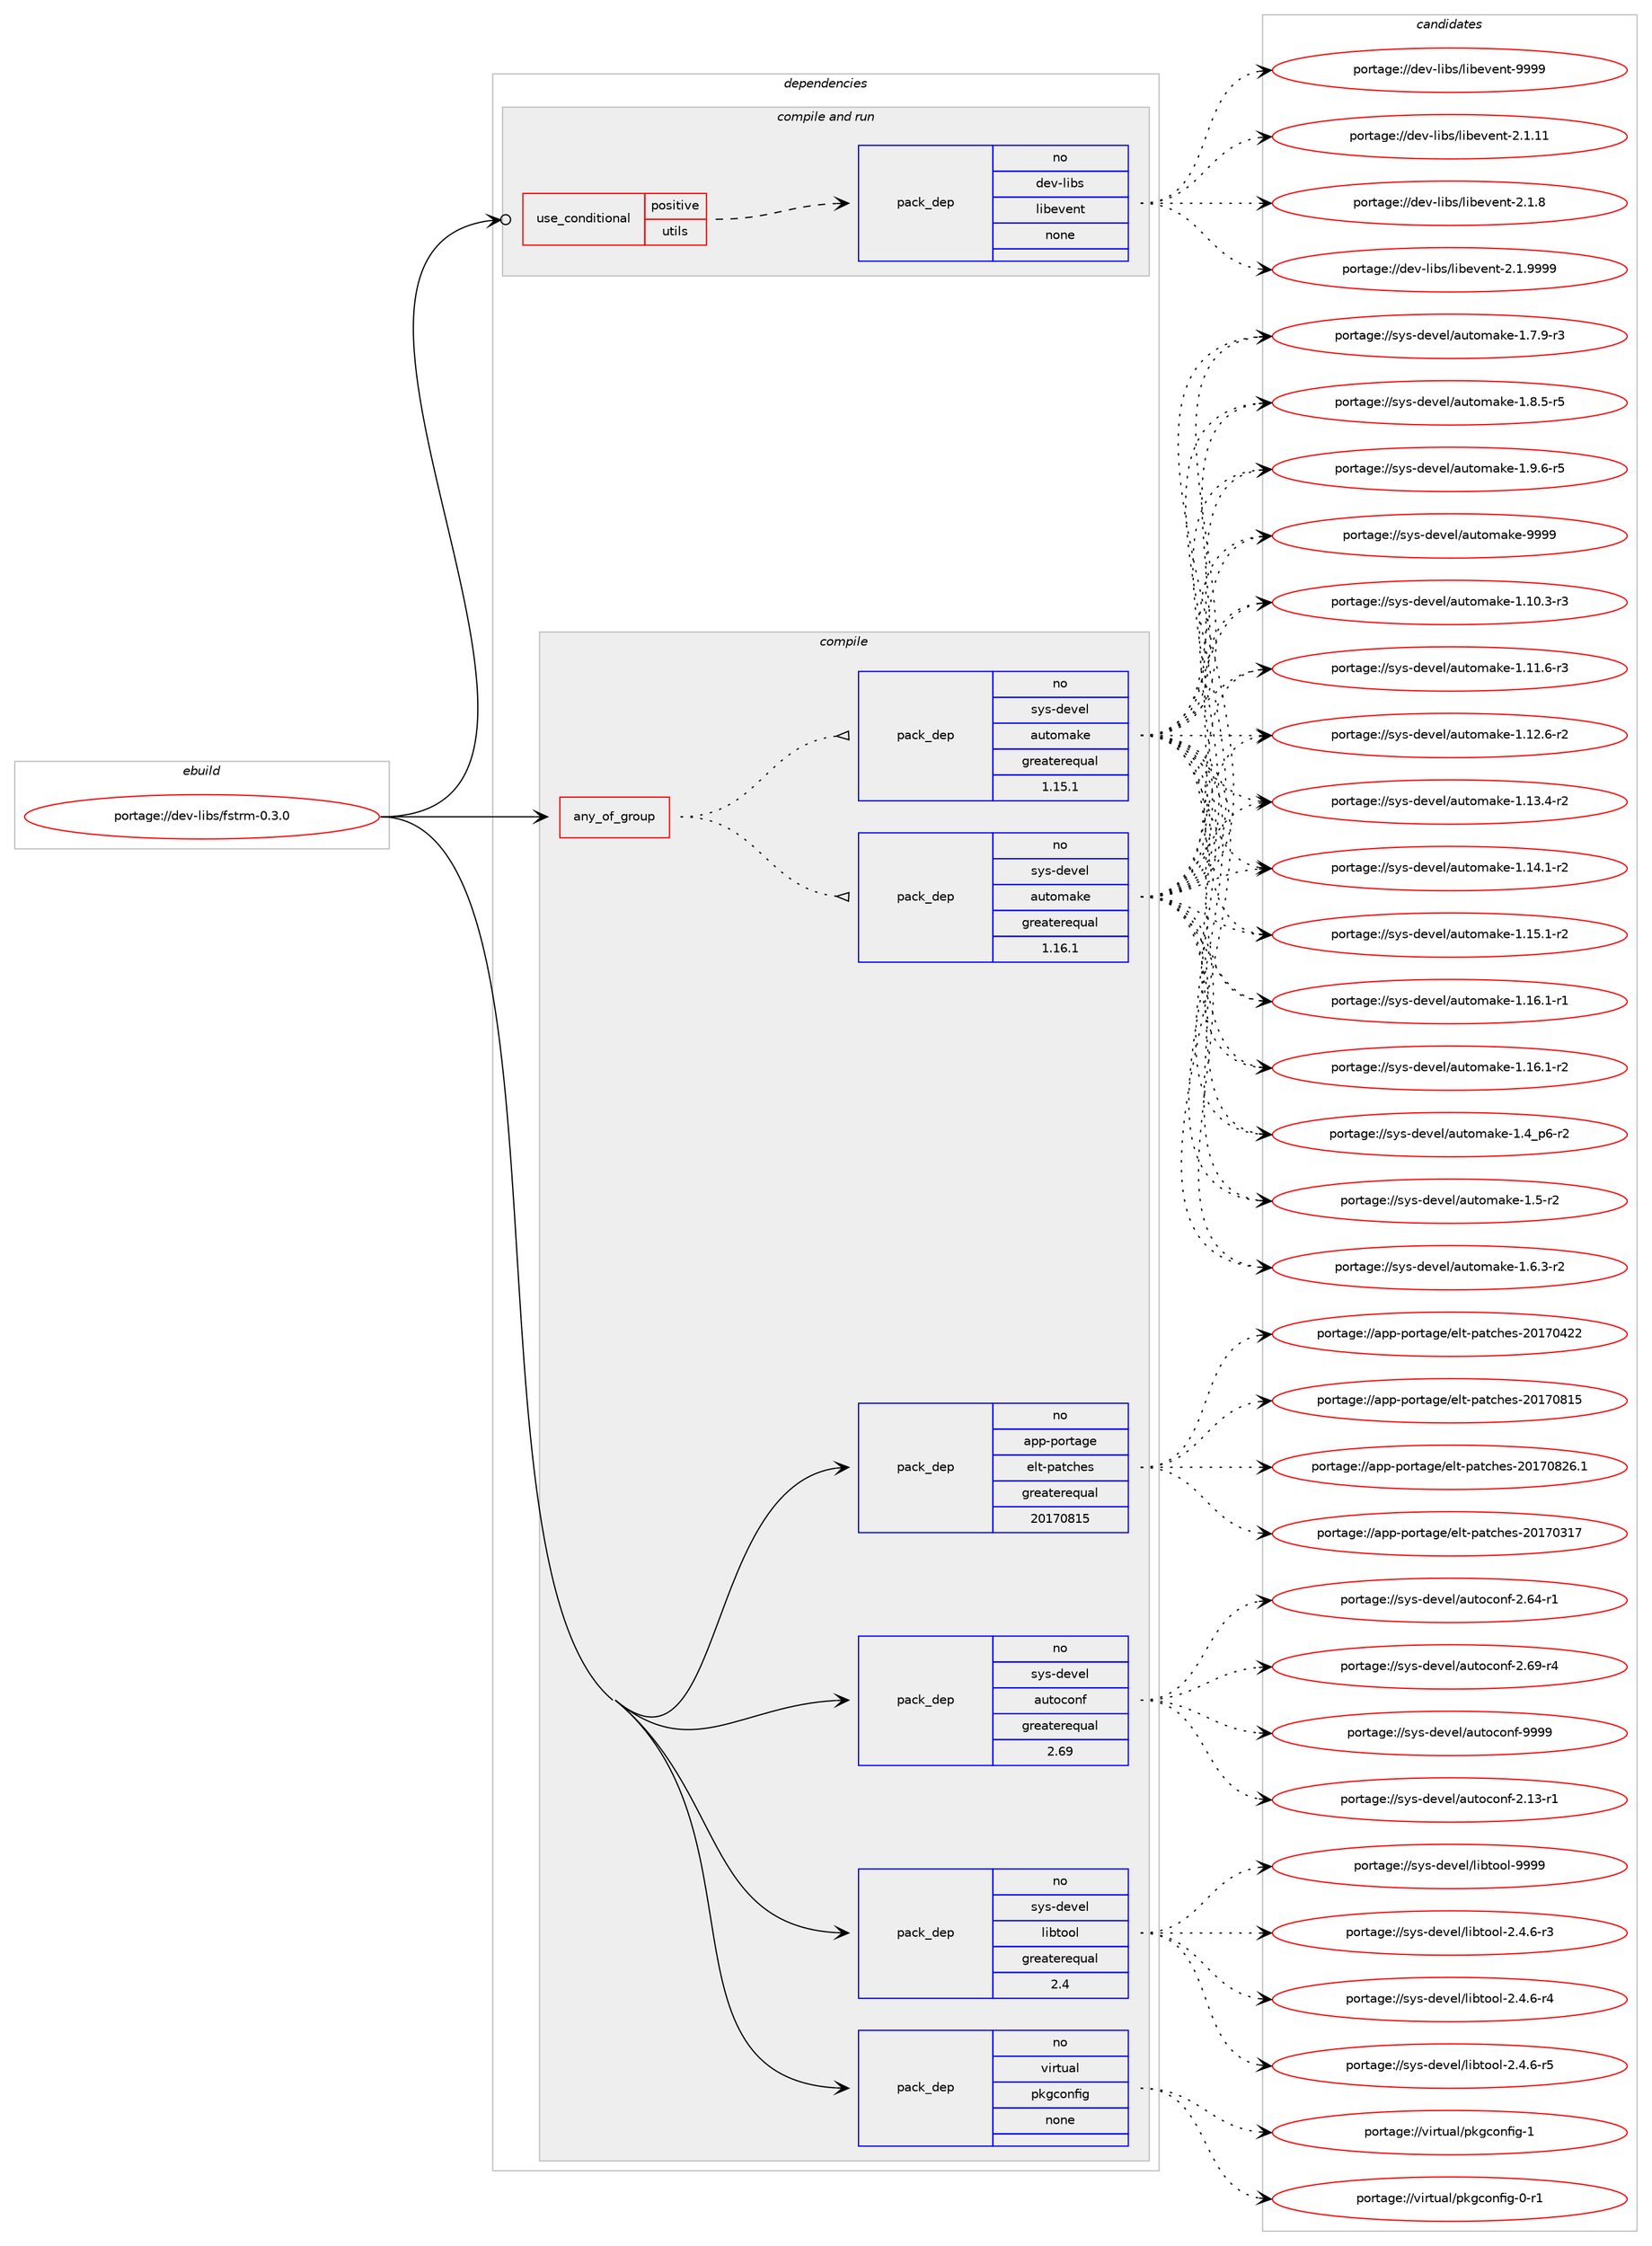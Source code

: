 digraph prolog {

# *************
# Graph options
# *************

newrank=true;
concentrate=true;
compound=true;
graph [rankdir=LR,fontname=Helvetica,fontsize=10,ranksep=1.5];#, ranksep=2.5, nodesep=0.2];
edge  [arrowhead=vee];
node  [fontname=Helvetica,fontsize=10];

# **********
# The ebuild
# **********

subgraph cluster_leftcol {
color=gray;
rank=same;
label=<<i>ebuild</i>>;
id [label="portage://dev-libs/fstrm-0.3.0", color=red, width=4, href="../dev-libs/fstrm-0.3.0.svg"];
}

# ****************
# The dependencies
# ****************

subgraph cluster_midcol {
color=gray;
label=<<i>dependencies</i>>;
subgraph cluster_compile {
fillcolor="#eeeeee";
style=filled;
label=<<i>compile</i>>;
subgraph any2855 {
dependency98779 [label=<<TABLE BORDER="0" CELLBORDER="1" CELLSPACING="0" CELLPADDING="4"><TR><TD CELLPADDING="10">any_of_group</TD></TR></TABLE>>, shape=none, color=red];subgraph pack75173 {
dependency98780 [label=<<TABLE BORDER="0" CELLBORDER="1" CELLSPACING="0" CELLPADDING="4" WIDTH="220"><TR><TD ROWSPAN="6" CELLPADDING="30">pack_dep</TD></TR><TR><TD WIDTH="110">no</TD></TR><TR><TD>sys-devel</TD></TR><TR><TD>automake</TD></TR><TR><TD>greaterequal</TD></TR><TR><TD>1.16.1</TD></TR></TABLE>>, shape=none, color=blue];
}
dependency98779:e -> dependency98780:w [weight=20,style="dotted",arrowhead="oinv"];
subgraph pack75174 {
dependency98781 [label=<<TABLE BORDER="0" CELLBORDER="1" CELLSPACING="0" CELLPADDING="4" WIDTH="220"><TR><TD ROWSPAN="6" CELLPADDING="30">pack_dep</TD></TR><TR><TD WIDTH="110">no</TD></TR><TR><TD>sys-devel</TD></TR><TR><TD>automake</TD></TR><TR><TD>greaterequal</TD></TR><TR><TD>1.15.1</TD></TR></TABLE>>, shape=none, color=blue];
}
dependency98779:e -> dependency98781:w [weight=20,style="dotted",arrowhead="oinv"];
}
id:e -> dependency98779:w [weight=20,style="solid",arrowhead="vee"];
subgraph pack75175 {
dependency98782 [label=<<TABLE BORDER="0" CELLBORDER="1" CELLSPACING="0" CELLPADDING="4" WIDTH="220"><TR><TD ROWSPAN="6" CELLPADDING="30">pack_dep</TD></TR><TR><TD WIDTH="110">no</TD></TR><TR><TD>app-portage</TD></TR><TR><TD>elt-patches</TD></TR><TR><TD>greaterequal</TD></TR><TR><TD>20170815</TD></TR></TABLE>>, shape=none, color=blue];
}
id:e -> dependency98782:w [weight=20,style="solid",arrowhead="vee"];
subgraph pack75176 {
dependency98783 [label=<<TABLE BORDER="0" CELLBORDER="1" CELLSPACING="0" CELLPADDING="4" WIDTH="220"><TR><TD ROWSPAN="6" CELLPADDING="30">pack_dep</TD></TR><TR><TD WIDTH="110">no</TD></TR><TR><TD>sys-devel</TD></TR><TR><TD>autoconf</TD></TR><TR><TD>greaterequal</TD></TR><TR><TD>2.69</TD></TR></TABLE>>, shape=none, color=blue];
}
id:e -> dependency98783:w [weight=20,style="solid",arrowhead="vee"];
subgraph pack75177 {
dependency98784 [label=<<TABLE BORDER="0" CELLBORDER="1" CELLSPACING="0" CELLPADDING="4" WIDTH="220"><TR><TD ROWSPAN="6" CELLPADDING="30">pack_dep</TD></TR><TR><TD WIDTH="110">no</TD></TR><TR><TD>sys-devel</TD></TR><TR><TD>libtool</TD></TR><TR><TD>greaterequal</TD></TR><TR><TD>2.4</TD></TR></TABLE>>, shape=none, color=blue];
}
id:e -> dependency98784:w [weight=20,style="solid",arrowhead="vee"];
subgraph pack75178 {
dependency98785 [label=<<TABLE BORDER="0" CELLBORDER="1" CELLSPACING="0" CELLPADDING="4" WIDTH="220"><TR><TD ROWSPAN="6" CELLPADDING="30">pack_dep</TD></TR><TR><TD WIDTH="110">no</TD></TR><TR><TD>virtual</TD></TR><TR><TD>pkgconfig</TD></TR><TR><TD>none</TD></TR><TR><TD></TD></TR></TABLE>>, shape=none, color=blue];
}
id:e -> dependency98785:w [weight=20,style="solid",arrowhead="vee"];
}
subgraph cluster_compileandrun {
fillcolor="#eeeeee";
style=filled;
label=<<i>compile and run</i>>;
subgraph cond20694 {
dependency98786 [label=<<TABLE BORDER="0" CELLBORDER="1" CELLSPACING="0" CELLPADDING="4"><TR><TD ROWSPAN="3" CELLPADDING="10">use_conditional</TD></TR><TR><TD>positive</TD></TR><TR><TD>utils</TD></TR></TABLE>>, shape=none, color=red];
subgraph pack75179 {
dependency98787 [label=<<TABLE BORDER="0" CELLBORDER="1" CELLSPACING="0" CELLPADDING="4" WIDTH="220"><TR><TD ROWSPAN="6" CELLPADDING="30">pack_dep</TD></TR><TR><TD WIDTH="110">no</TD></TR><TR><TD>dev-libs</TD></TR><TR><TD>libevent</TD></TR><TR><TD>none</TD></TR><TR><TD></TD></TR></TABLE>>, shape=none, color=blue];
}
dependency98786:e -> dependency98787:w [weight=20,style="dashed",arrowhead="vee"];
}
id:e -> dependency98786:w [weight=20,style="solid",arrowhead="odotvee"];
}
subgraph cluster_run {
fillcolor="#eeeeee";
style=filled;
label=<<i>run</i>>;
}
}

# **************
# The candidates
# **************

subgraph cluster_choices {
rank=same;
color=gray;
label=<<i>candidates</i>>;

subgraph choice75173 {
color=black;
nodesep=1;
choiceportage11512111545100101118101108479711711611110997107101454946494846514511451 [label="portage://sys-devel/automake-1.10.3-r3", color=red, width=4,href="../sys-devel/automake-1.10.3-r3.svg"];
choiceportage11512111545100101118101108479711711611110997107101454946494946544511451 [label="portage://sys-devel/automake-1.11.6-r3", color=red, width=4,href="../sys-devel/automake-1.11.6-r3.svg"];
choiceportage11512111545100101118101108479711711611110997107101454946495046544511450 [label="portage://sys-devel/automake-1.12.6-r2", color=red, width=4,href="../sys-devel/automake-1.12.6-r2.svg"];
choiceportage11512111545100101118101108479711711611110997107101454946495146524511450 [label="portage://sys-devel/automake-1.13.4-r2", color=red, width=4,href="../sys-devel/automake-1.13.4-r2.svg"];
choiceportage11512111545100101118101108479711711611110997107101454946495246494511450 [label="portage://sys-devel/automake-1.14.1-r2", color=red, width=4,href="../sys-devel/automake-1.14.1-r2.svg"];
choiceportage11512111545100101118101108479711711611110997107101454946495346494511450 [label="portage://sys-devel/automake-1.15.1-r2", color=red, width=4,href="../sys-devel/automake-1.15.1-r2.svg"];
choiceportage11512111545100101118101108479711711611110997107101454946495446494511449 [label="portage://sys-devel/automake-1.16.1-r1", color=red, width=4,href="../sys-devel/automake-1.16.1-r1.svg"];
choiceportage11512111545100101118101108479711711611110997107101454946495446494511450 [label="portage://sys-devel/automake-1.16.1-r2", color=red, width=4,href="../sys-devel/automake-1.16.1-r2.svg"];
choiceportage115121115451001011181011084797117116111109971071014549465295112544511450 [label="portage://sys-devel/automake-1.4_p6-r2", color=red, width=4,href="../sys-devel/automake-1.4_p6-r2.svg"];
choiceportage11512111545100101118101108479711711611110997107101454946534511450 [label="portage://sys-devel/automake-1.5-r2", color=red, width=4,href="../sys-devel/automake-1.5-r2.svg"];
choiceportage115121115451001011181011084797117116111109971071014549465446514511450 [label="portage://sys-devel/automake-1.6.3-r2", color=red, width=4,href="../sys-devel/automake-1.6.3-r2.svg"];
choiceportage115121115451001011181011084797117116111109971071014549465546574511451 [label="portage://sys-devel/automake-1.7.9-r3", color=red, width=4,href="../sys-devel/automake-1.7.9-r3.svg"];
choiceportage115121115451001011181011084797117116111109971071014549465646534511453 [label="portage://sys-devel/automake-1.8.5-r5", color=red, width=4,href="../sys-devel/automake-1.8.5-r5.svg"];
choiceportage115121115451001011181011084797117116111109971071014549465746544511453 [label="portage://sys-devel/automake-1.9.6-r5", color=red, width=4,href="../sys-devel/automake-1.9.6-r5.svg"];
choiceportage115121115451001011181011084797117116111109971071014557575757 [label="portage://sys-devel/automake-9999", color=red, width=4,href="../sys-devel/automake-9999.svg"];
dependency98780:e -> choiceportage11512111545100101118101108479711711611110997107101454946494846514511451:w [style=dotted,weight="100"];
dependency98780:e -> choiceportage11512111545100101118101108479711711611110997107101454946494946544511451:w [style=dotted,weight="100"];
dependency98780:e -> choiceportage11512111545100101118101108479711711611110997107101454946495046544511450:w [style=dotted,weight="100"];
dependency98780:e -> choiceportage11512111545100101118101108479711711611110997107101454946495146524511450:w [style=dotted,weight="100"];
dependency98780:e -> choiceportage11512111545100101118101108479711711611110997107101454946495246494511450:w [style=dotted,weight="100"];
dependency98780:e -> choiceportage11512111545100101118101108479711711611110997107101454946495346494511450:w [style=dotted,weight="100"];
dependency98780:e -> choiceportage11512111545100101118101108479711711611110997107101454946495446494511449:w [style=dotted,weight="100"];
dependency98780:e -> choiceportage11512111545100101118101108479711711611110997107101454946495446494511450:w [style=dotted,weight="100"];
dependency98780:e -> choiceportage115121115451001011181011084797117116111109971071014549465295112544511450:w [style=dotted,weight="100"];
dependency98780:e -> choiceportage11512111545100101118101108479711711611110997107101454946534511450:w [style=dotted,weight="100"];
dependency98780:e -> choiceportage115121115451001011181011084797117116111109971071014549465446514511450:w [style=dotted,weight="100"];
dependency98780:e -> choiceportage115121115451001011181011084797117116111109971071014549465546574511451:w [style=dotted,weight="100"];
dependency98780:e -> choiceportage115121115451001011181011084797117116111109971071014549465646534511453:w [style=dotted,weight="100"];
dependency98780:e -> choiceportage115121115451001011181011084797117116111109971071014549465746544511453:w [style=dotted,weight="100"];
dependency98780:e -> choiceportage115121115451001011181011084797117116111109971071014557575757:w [style=dotted,weight="100"];
}
subgraph choice75174 {
color=black;
nodesep=1;
choiceportage11512111545100101118101108479711711611110997107101454946494846514511451 [label="portage://sys-devel/automake-1.10.3-r3", color=red, width=4,href="../sys-devel/automake-1.10.3-r3.svg"];
choiceportage11512111545100101118101108479711711611110997107101454946494946544511451 [label="portage://sys-devel/automake-1.11.6-r3", color=red, width=4,href="../sys-devel/automake-1.11.6-r3.svg"];
choiceportage11512111545100101118101108479711711611110997107101454946495046544511450 [label="portage://sys-devel/automake-1.12.6-r2", color=red, width=4,href="../sys-devel/automake-1.12.6-r2.svg"];
choiceportage11512111545100101118101108479711711611110997107101454946495146524511450 [label="portage://sys-devel/automake-1.13.4-r2", color=red, width=4,href="../sys-devel/automake-1.13.4-r2.svg"];
choiceportage11512111545100101118101108479711711611110997107101454946495246494511450 [label="portage://sys-devel/automake-1.14.1-r2", color=red, width=4,href="../sys-devel/automake-1.14.1-r2.svg"];
choiceportage11512111545100101118101108479711711611110997107101454946495346494511450 [label="portage://sys-devel/automake-1.15.1-r2", color=red, width=4,href="../sys-devel/automake-1.15.1-r2.svg"];
choiceportage11512111545100101118101108479711711611110997107101454946495446494511449 [label="portage://sys-devel/automake-1.16.1-r1", color=red, width=4,href="../sys-devel/automake-1.16.1-r1.svg"];
choiceportage11512111545100101118101108479711711611110997107101454946495446494511450 [label="portage://sys-devel/automake-1.16.1-r2", color=red, width=4,href="../sys-devel/automake-1.16.1-r2.svg"];
choiceportage115121115451001011181011084797117116111109971071014549465295112544511450 [label="portage://sys-devel/automake-1.4_p6-r2", color=red, width=4,href="../sys-devel/automake-1.4_p6-r2.svg"];
choiceportage11512111545100101118101108479711711611110997107101454946534511450 [label="portage://sys-devel/automake-1.5-r2", color=red, width=4,href="../sys-devel/automake-1.5-r2.svg"];
choiceportage115121115451001011181011084797117116111109971071014549465446514511450 [label="portage://sys-devel/automake-1.6.3-r2", color=red, width=4,href="../sys-devel/automake-1.6.3-r2.svg"];
choiceportage115121115451001011181011084797117116111109971071014549465546574511451 [label="portage://sys-devel/automake-1.7.9-r3", color=red, width=4,href="../sys-devel/automake-1.7.9-r3.svg"];
choiceportage115121115451001011181011084797117116111109971071014549465646534511453 [label="portage://sys-devel/automake-1.8.5-r5", color=red, width=4,href="../sys-devel/automake-1.8.5-r5.svg"];
choiceportage115121115451001011181011084797117116111109971071014549465746544511453 [label="portage://sys-devel/automake-1.9.6-r5", color=red, width=4,href="../sys-devel/automake-1.9.6-r5.svg"];
choiceportage115121115451001011181011084797117116111109971071014557575757 [label="portage://sys-devel/automake-9999", color=red, width=4,href="../sys-devel/automake-9999.svg"];
dependency98781:e -> choiceportage11512111545100101118101108479711711611110997107101454946494846514511451:w [style=dotted,weight="100"];
dependency98781:e -> choiceportage11512111545100101118101108479711711611110997107101454946494946544511451:w [style=dotted,weight="100"];
dependency98781:e -> choiceportage11512111545100101118101108479711711611110997107101454946495046544511450:w [style=dotted,weight="100"];
dependency98781:e -> choiceportage11512111545100101118101108479711711611110997107101454946495146524511450:w [style=dotted,weight="100"];
dependency98781:e -> choiceportage11512111545100101118101108479711711611110997107101454946495246494511450:w [style=dotted,weight="100"];
dependency98781:e -> choiceportage11512111545100101118101108479711711611110997107101454946495346494511450:w [style=dotted,weight="100"];
dependency98781:e -> choiceportage11512111545100101118101108479711711611110997107101454946495446494511449:w [style=dotted,weight="100"];
dependency98781:e -> choiceportage11512111545100101118101108479711711611110997107101454946495446494511450:w [style=dotted,weight="100"];
dependency98781:e -> choiceportage115121115451001011181011084797117116111109971071014549465295112544511450:w [style=dotted,weight="100"];
dependency98781:e -> choiceportage11512111545100101118101108479711711611110997107101454946534511450:w [style=dotted,weight="100"];
dependency98781:e -> choiceportage115121115451001011181011084797117116111109971071014549465446514511450:w [style=dotted,weight="100"];
dependency98781:e -> choiceportage115121115451001011181011084797117116111109971071014549465546574511451:w [style=dotted,weight="100"];
dependency98781:e -> choiceportage115121115451001011181011084797117116111109971071014549465646534511453:w [style=dotted,weight="100"];
dependency98781:e -> choiceportage115121115451001011181011084797117116111109971071014549465746544511453:w [style=dotted,weight="100"];
dependency98781:e -> choiceportage115121115451001011181011084797117116111109971071014557575757:w [style=dotted,weight="100"];
}
subgraph choice75175 {
color=black;
nodesep=1;
choiceportage97112112451121111141169710310147101108116451129711699104101115455048495548514955 [label="portage://app-portage/elt-patches-20170317", color=red, width=4,href="../app-portage/elt-patches-20170317.svg"];
choiceportage97112112451121111141169710310147101108116451129711699104101115455048495548525050 [label="portage://app-portage/elt-patches-20170422", color=red, width=4,href="../app-portage/elt-patches-20170422.svg"];
choiceportage97112112451121111141169710310147101108116451129711699104101115455048495548564953 [label="portage://app-portage/elt-patches-20170815", color=red, width=4,href="../app-portage/elt-patches-20170815.svg"];
choiceportage971121124511211111411697103101471011081164511297116991041011154550484955485650544649 [label="portage://app-portage/elt-patches-20170826.1", color=red, width=4,href="../app-portage/elt-patches-20170826.1.svg"];
dependency98782:e -> choiceportage97112112451121111141169710310147101108116451129711699104101115455048495548514955:w [style=dotted,weight="100"];
dependency98782:e -> choiceportage97112112451121111141169710310147101108116451129711699104101115455048495548525050:w [style=dotted,weight="100"];
dependency98782:e -> choiceportage97112112451121111141169710310147101108116451129711699104101115455048495548564953:w [style=dotted,weight="100"];
dependency98782:e -> choiceportage971121124511211111411697103101471011081164511297116991041011154550484955485650544649:w [style=dotted,weight="100"];
}
subgraph choice75176 {
color=black;
nodesep=1;
choiceportage1151211154510010111810110847971171161119911111010245504649514511449 [label="portage://sys-devel/autoconf-2.13-r1", color=red, width=4,href="../sys-devel/autoconf-2.13-r1.svg"];
choiceportage1151211154510010111810110847971171161119911111010245504654524511449 [label="portage://sys-devel/autoconf-2.64-r1", color=red, width=4,href="../sys-devel/autoconf-2.64-r1.svg"];
choiceportage1151211154510010111810110847971171161119911111010245504654574511452 [label="portage://sys-devel/autoconf-2.69-r4", color=red, width=4,href="../sys-devel/autoconf-2.69-r4.svg"];
choiceportage115121115451001011181011084797117116111991111101024557575757 [label="portage://sys-devel/autoconf-9999", color=red, width=4,href="../sys-devel/autoconf-9999.svg"];
dependency98783:e -> choiceportage1151211154510010111810110847971171161119911111010245504649514511449:w [style=dotted,weight="100"];
dependency98783:e -> choiceportage1151211154510010111810110847971171161119911111010245504654524511449:w [style=dotted,weight="100"];
dependency98783:e -> choiceportage1151211154510010111810110847971171161119911111010245504654574511452:w [style=dotted,weight="100"];
dependency98783:e -> choiceportage115121115451001011181011084797117116111991111101024557575757:w [style=dotted,weight="100"];
}
subgraph choice75177 {
color=black;
nodesep=1;
choiceportage1151211154510010111810110847108105981161111111084550465246544511451 [label="portage://sys-devel/libtool-2.4.6-r3", color=red, width=4,href="../sys-devel/libtool-2.4.6-r3.svg"];
choiceportage1151211154510010111810110847108105981161111111084550465246544511452 [label="portage://sys-devel/libtool-2.4.6-r4", color=red, width=4,href="../sys-devel/libtool-2.4.6-r4.svg"];
choiceportage1151211154510010111810110847108105981161111111084550465246544511453 [label="portage://sys-devel/libtool-2.4.6-r5", color=red, width=4,href="../sys-devel/libtool-2.4.6-r5.svg"];
choiceportage1151211154510010111810110847108105981161111111084557575757 [label="portage://sys-devel/libtool-9999", color=red, width=4,href="../sys-devel/libtool-9999.svg"];
dependency98784:e -> choiceportage1151211154510010111810110847108105981161111111084550465246544511451:w [style=dotted,weight="100"];
dependency98784:e -> choiceportage1151211154510010111810110847108105981161111111084550465246544511452:w [style=dotted,weight="100"];
dependency98784:e -> choiceportage1151211154510010111810110847108105981161111111084550465246544511453:w [style=dotted,weight="100"];
dependency98784:e -> choiceportage1151211154510010111810110847108105981161111111084557575757:w [style=dotted,weight="100"];
}
subgraph choice75178 {
color=black;
nodesep=1;
choiceportage11810511411611797108471121071039911111010210510345484511449 [label="portage://virtual/pkgconfig-0-r1", color=red, width=4,href="../virtual/pkgconfig-0-r1.svg"];
choiceportage1181051141161179710847112107103991111101021051034549 [label="portage://virtual/pkgconfig-1", color=red, width=4,href="../virtual/pkgconfig-1.svg"];
dependency98785:e -> choiceportage11810511411611797108471121071039911111010210510345484511449:w [style=dotted,weight="100"];
dependency98785:e -> choiceportage1181051141161179710847112107103991111101021051034549:w [style=dotted,weight="100"];
}
subgraph choice75179 {
color=black;
nodesep=1;
choiceportage1001011184510810598115471081059810111810111011645504649464949 [label="portage://dev-libs/libevent-2.1.11", color=red, width=4,href="../dev-libs/libevent-2.1.11.svg"];
choiceportage10010111845108105981154710810598101118101110116455046494656 [label="portage://dev-libs/libevent-2.1.8", color=red, width=4,href="../dev-libs/libevent-2.1.8.svg"];
choiceportage10010111845108105981154710810598101118101110116455046494657575757 [label="portage://dev-libs/libevent-2.1.9999", color=red, width=4,href="../dev-libs/libevent-2.1.9999.svg"];
choiceportage100101118451081059811547108105981011181011101164557575757 [label="portage://dev-libs/libevent-9999", color=red, width=4,href="../dev-libs/libevent-9999.svg"];
dependency98787:e -> choiceportage1001011184510810598115471081059810111810111011645504649464949:w [style=dotted,weight="100"];
dependency98787:e -> choiceportage10010111845108105981154710810598101118101110116455046494656:w [style=dotted,weight="100"];
dependency98787:e -> choiceportage10010111845108105981154710810598101118101110116455046494657575757:w [style=dotted,weight="100"];
dependency98787:e -> choiceportage100101118451081059811547108105981011181011101164557575757:w [style=dotted,weight="100"];
}
}

}
